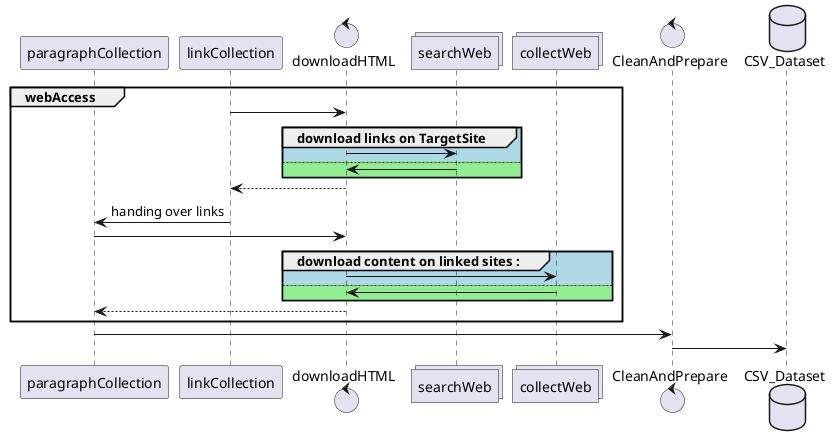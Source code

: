 @startuml StockProphet collecting Data for Neural Network


skinparam ResponseMessageBelowArrow true
group webAccess 

    participant paragraphCollection
    participant linkCollection
    control downloadHTML
    collections  searchWeb
    collections  collectWeb

    linkCollection -> downloadHTML : 
    group #LightBlue download links on TargetSite
        downloadHTML -> searchWeb
        else #LightGreen
        searchWeb -> downloadHTML
    end
    linkCollection <-- downloadHTML : 
    linkCollection -> paragraphCollection : handing over links
    paragraphCollection -> downloadHTML

    group #LightBlue download content on linked sites :
        downloadHTML -> collectWeb
        else #LightGreen
        collectWeb -> downloadHTML
    end
    paragraphCollection <-- downloadHTML

end 


control CleanAndPrepare
database CSV_Dataset

paragraphCollection -> CleanAndPrepare
CleanAndPrepare -> CSV_Dataset



	
@enduml


